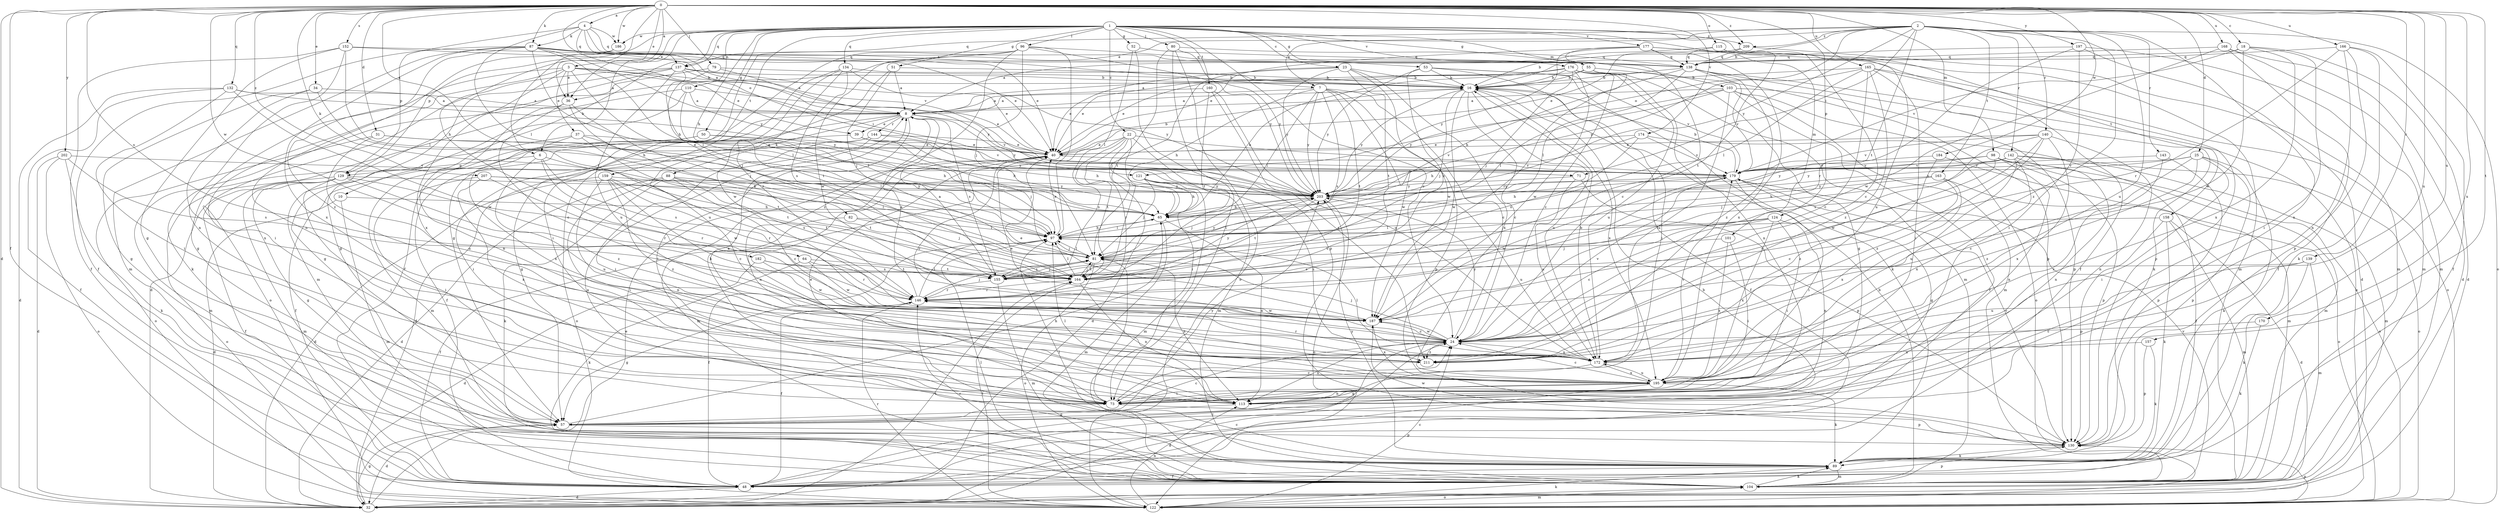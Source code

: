 strict digraph  {
0;
1;
2;
3;
4;
6;
7;
8;
10;
16;
18;
22;
23;
24;
25;
31;
32;
34;
36;
37;
39;
40;
48;
50;
51;
52;
53;
55;
57;
64;
65;
71;
73;
79;
80;
81;
82;
87;
88;
89;
96;
97;
98;
101;
103;
104;
110;
113;
115;
121;
122;
124;
129;
130;
132;
134;
137;
138;
139;
140;
142;
143;
144;
146;
152;
155;
157;
158;
159;
160;
163;
164;
165;
166;
168;
170;
172;
174;
176;
177;
179;
182;
184;
186;
187;
195;
197;
202;
203;
207;
209;
211;
0 -> 3  [label=a];
0 -> 4  [label=a];
0 -> 6  [label=a];
0 -> 18  [label=c];
0 -> 25  [label=d];
0 -> 31  [label=d];
0 -> 32  [label=d];
0 -> 34  [label=e];
0 -> 36  [label=e];
0 -> 48  [label=f];
0 -> 64  [label=h];
0 -> 79  [label=j];
0 -> 82  [label=k];
0 -> 87  [label=k];
0 -> 98  [label=m];
0 -> 115  [label=o];
0 -> 121  [label=o];
0 -> 124  [label=p];
0 -> 132  [label=q];
0 -> 139  [label=r];
0 -> 152  [label=s];
0 -> 155  [label=s];
0 -> 157  [label=t];
0 -> 165  [label=u];
0 -> 166  [label=u];
0 -> 168  [label=u];
0 -> 170  [label=u];
0 -> 172  [label=u];
0 -> 174  [label=v];
0 -> 182  [label=w];
0 -> 184  [label=w];
0 -> 186  [label=w];
0 -> 195  [label=x];
0 -> 197  [label=y];
0 -> 202  [label=y];
0 -> 207  [label=z];
0 -> 209  [label=z];
1 -> 6  [label=a];
1 -> 10  [label=b];
1 -> 22  [label=c];
1 -> 23  [label=c];
1 -> 24  [label=c];
1 -> 36  [label=e];
1 -> 50  [label=g];
1 -> 51  [label=g];
1 -> 52  [label=g];
1 -> 53  [label=g];
1 -> 55  [label=g];
1 -> 65  [label=h];
1 -> 80  [label=j];
1 -> 96  [label=l];
1 -> 101  [label=m];
1 -> 103  [label=m];
1 -> 110  [label=n];
1 -> 129  [label=p];
1 -> 134  [label=q];
1 -> 137  [label=q];
1 -> 158  [label=t];
1 -> 159  [label=t];
1 -> 160  [label=t];
1 -> 176  [label=v];
1 -> 177  [label=v];
1 -> 186  [label=w];
1 -> 209  [label=z];
2 -> 7  [label=a];
2 -> 16  [label=b];
2 -> 36  [label=e];
2 -> 71  [label=i];
2 -> 113  [label=n];
2 -> 121  [label=o];
2 -> 122  [label=o];
2 -> 137  [label=q];
2 -> 140  [label=r];
2 -> 142  [label=r];
2 -> 143  [label=r];
2 -> 163  [label=t];
2 -> 164  [label=t];
2 -> 172  [label=u];
2 -> 203  [label=y];
2 -> 209  [label=z];
2 -> 211  [label=z];
3 -> 16  [label=b];
3 -> 36  [label=e];
3 -> 37  [label=e];
3 -> 39  [label=e];
3 -> 57  [label=g];
3 -> 71  [label=i];
3 -> 73  [label=i];
3 -> 97  [label=l];
3 -> 195  [label=x];
4 -> 7  [label=a];
4 -> 87  [label=k];
4 -> 97  [label=l];
4 -> 129  [label=p];
4 -> 137  [label=q];
4 -> 138  [label=q];
4 -> 179  [label=v];
4 -> 186  [label=w];
6 -> 129  [label=p];
6 -> 155  [label=s];
6 -> 164  [label=t];
6 -> 187  [label=w];
6 -> 211  [label=z];
7 -> 8  [label=a];
7 -> 24  [label=c];
7 -> 65  [label=h];
7 -> 97  [label=l];
7 -> 130  [label=p];
7 -> 155  [label=s];
7 -> 164  [label=t];
7 -> 187  [label=w];
7 -> 203  [label=y];
8 -> 39  [label=e];
8 -> 48  [label=f];
8 -> 57  [label=g];
8 -> 73  [label=i];
8 -> 88  [label=k];
8 -> 144  [label=r];
8 -> 155  [label=s];
8 -> 179  [label=v];
8 -> 203  [label=y];
10 -> 32  [label=d];
10 -> 65  [label=h];
10 -> 104  [label=m];
16 -> 8  [label=a];
16 -> 24  [label=c];
16 -> 48  [label=f];
16 -> 81  [label=j];
16 -> 172  [label=u];
16 -> 187  [label=w];
16 -> 195  [label=x];
16 -> 203  [label=y];
18 -> 32  [label=d];
18 -> 73  [label=i];
18 -> 138  [label=q];
18 -> 179  [label=v];
18 -> 187  [label=w];
18 -> 195  [label=x];
22 -> 32  [label=d];
22 -> 40  [label=e];
22 -> 73  [label=i];
22 -> 104  [label=m];
22 -> 146  [label=r];
22 -> 155  [label=s];
22 -> 164  [label=t];
22 -> 179  [label=v];
23 -> 16  [label=b];
23 -> 40  [label=e];
23 -> 81  [label=j];
23 -> 164  [label=t];
23 -> 187  [label=w];
23 -> 195  [label=x];
23 -> 203  [label=y];
24 -> 40  [label=e];
24 -> 81  [label=j];
24 -> 113  [label=n];
24 -> 172  [label=u];
24 -> 179  [label=v];
24 -> 187  [label=w];
24 -> 203  [label=y];
24 -> 211  [label=z];
25 -> 24  [label=c];
25 -> 73  [label=i];
25 -> 89  [label=k];
25 -> 130  [label=p];
25 -> 179  [label=v];
25 -> 203  [label=y];
25 -> 211  [label=z];
31 -> 40  [label=e];
31 -> 97  [label=l];
31 -> 122  [label=o];
31 -> 172  [label=u];
32 -> 24  [label=c];
32 -> 40  [label=e];
32 -> 57  [label=g];
32 -> 164  [label=t];
34 -> 8  [label=a];
34 -> 57  [label=g];
34 -> 65  [label=h];
34 -> 195  [label=x];
36 -> 24  [label=c];
36 -> 81  [label=j];
36 -> 113  [label=n];
36 -> 164  [label=t];
37 -> 40  [label=e];
37 -> 65  [label=h];
37 -> 104  [label=m];
37 -> 164  [label=t];
37 -> 195  [label=x];
39 -> 40  [label=e];
39 -> 65  [label=h];
39 -> 73  [label=i];
39 -> 81  [label=j];
39 -> 203  [label=y];
40 -> 16  [label=b];
40 -> 24  [label=c];
40 -> 104  [label=m];
40 -> 113  [label=n];
40 -> 179  [label=v];
48 -> 16  [label=b];
48 -> 24  [label=c];
48 -> 32  [label=d];
48 -> 130  [label=p];
50 -> 40  [label=e];
50 -> 48  [label=f];
50 -> 65  [label=h];
50 -> 104  [label=m];
51 -> 8  [label=a];
51 -> 16  [label=b];
51 -> 81  [label=j];
51 -> 172  [label=u];
52 -> 97  [label=l];
52 -> 130  [label=p];
52 -> 138  [label=q];
53 -> 16  [label=b];
53 -> 73  [label=i];
53 -> 89  [label=k];
53 -> 155  [label=s];
53 -> 179  [label=v];
53 -> 203  [label=y];
55 -> 16  [label=b];
55 -> 40  [label=e];
55 -> 57  [label=g];
55 -> 130  [label=p];
55 -> 146  [label=r];
57 -> 24  [label=c];
57 -> 32  [label=d];
57 -> 65  [label=h];
57 -> 130  [label=p];
57 -> 203  [label=y];
64 -> 89  [label=k];
64 -> 146  [label=r];
64 -> 164  [label=t];
64 -> 187  [label=w];
65 -> 97  [label=l];
65 -> 104  [label=m];
65 -> 113  [label=n];
71 -> 130  [label=p];
71 -> 172  [label=u];
71 -> 203  [label=y];
73 -> 24  [label=c];
73 -> 40  [label=e];
73 -> 81  [label=j];
73 -> 130  [label=p];
79 -> 8  [label=a];
79 -> 16  [label=b];
79 -> 81  [label=j];
79 -> 89  [label=k];
80 -> 73  [label=i];
80 -> 122  [label=o];
80 -> 138  [label=q];
80 -> 164  [label=t];
80 -> 203  [label=y];
81 -> 97  [label=l];
81 -> 113  [label=n];
81 -> 122  [label=o];
81 -> 155  [label=s];
81 -> 164  [label=t];
81 -> 203  [label=y];
82 -> 48  [label=f];
82 -> 81  [label=j];
82 -> 97  [label=l];
87 -> 8  [label=a];
87 -> 40  [label=e];
87 -> 48  [label=f];
87 -> 65  [label=h];
87 -> 97  [label=l];
87 -> 104  [label=m];
87 -> 138  [label=q];
87 -> 195  [label=x];
87 -> 203  [label=y];
87 -> 211  [label=z];
88 -> 24  [label=c];
88 -> 32  [label=d];
88 -> 73  [label=i];
88 -> 89  [label=k];
88 -> 155  [label=s];
88 -> 164  [label=t];
88 -> 203  [label=y];
89 -> 8  [label=a];
89 -> 48  [label=f];
89 -> 97  [label=l];
89 -> 104  [label=m];
89 -> 203  [label=y];
96 -> 48  [label=f];
96 -> 57  [label=g];
96 -> 81  [label=j];
96 -> 89  [label=k];
96 -> 138  [label=q];
96 -> 187  [label=w];
96 -> 203  [label=y];
96 -> 211  [label=z];
97 -> 40  [label=e];
97 -> 48  [label=f];
97 -> 65  [label=h];
97 -> 81  [label=j];
98 -> 24  [label=c];
98 -> 48  [label=f];
98 -> 113  [label=n];
98 -> 122  [label=o];
98 -> 130  [label=p];
98 -> 179  [label=v];
98 -> 203  [label=y];
101 -> 73  [label=i];
101 -> 81  [label=j];
101 -> 195  [label=x];
103 -> 8  [label=a];
103 -> 48  [label=f];
103 -> 97  [label=l];
103 -> 104  [label=m];
103 -> 122  [label=o];
103 -> 130  [label=p];
103 -> 172  [label=u];
103 -> 203  [label=y];
104 -> 16  [label=b];
104 -> 89  [label=k];
104 -> 97  [label=l];
104 -> 122  [label=o];
104 -> 146  [label=r];
104 -> 179  [label=v];
110 -> 8  [label=a];
110 -> 40  [label=e];
110 -> 57  [label=g];
110 -> 97  [label=l];
110 -> 122  [label=o];
113 -> 57  [label=g];
113 -> 97  [label=l];
115 -> 8  [label=a];
115 -> 24  [label=c];
115 -> 138  [label=q];
115 -> 164  [label=t];
115 -> 172  [label=u];
121 -> 65  [label=h];
121 -> 81  [label=j];
121 -> 104  [label=m];
121 -> 203  [label=y];
121 -> 211  [label=z];
122 -> 24  [label=c];
122 -> 89  [label=k];
122 -> 104  [label=m];
122 -> 113  [label=n];
122 -> 130  [label=p];
122 -> 146  [label=r];
122 -> 164  [label=t];
124 -> 24  [label=c];
124 -> 73  [label=i];
124 -> 97  [label=l];
124 -> 113  [label=n];
124 -> 155  [label=s];
124 -> 195  [label=x];
129 -> 48  [label=f];
129 -> 57  [label=g];
129 -> 73  [label=i];
129 -> 104  [label=m];
129 -> 122  [label=o];
129 -> 146  [label=r];
129 -> 172  [label=u];
129 -> 203  [label=y];
130 -> 89  [label=k];
130 -> 179  [label=v];
130 -> 187  [label=w];
132 -> 8  [label=a];
132 -> 32  [label=d];
132 -> 48  [label=f];
132 -> 73  [label=i];
132 -> 187  [label=w];
132 -> 203  [label=y];
134 -> 16  [label=b];
134 -> 73  [label=i];
134 -> 146  [label=r];
134 -> 155  [label=s];
134 -> 187  [label=w];
134 -> 203  [label=y];
137 -> 16  [label=b];
137 -> 32  [label=d];
137 -> 40  [label=e];
137 -> 57  [label=g];
137 -> 104  [label=m];
137 -> 164  [label=t];
137 -> 172  [label=u];
137 -> 203  [label=y];
138 -> 16  [label=b];
138 -> 65  [label=h];
138 -> 89  [label=k];
138 -> 97  [label=l];
138 -> 122  [label=o];
138 -> 179  [label=v];
138 -> 211  [label=z];
139 -> 89  [label=k];
139 -> 104  [label=m];
139 -> 155  [label=s];
139 -> 172  [label=u];
140 -> 40  [label=e];
140 -> 113  [label=n];
140 -> 155  [label=s];
140 -> 179  [label=v];
140 -> 187  [label=w];
140 -> 195  [label=x];
140 -> 211  [label=z];
142 -> 81  [label=j];
142 -> 104  [label=m];
142 -> 113  [label=n];
142 -> 122  [label=o];
142 -> 172  [label=u];
142 -> 179  [label=v];
142 -> 195  [label=x];
142 -> 203  [label=y];
143 -> 130  [label=p];
143 -> 179  [label=v];
143 -> 195  [label=x];
144 -> 32  [label=d];
144 -> 40  [label=e];
144 -> 73  [label=i];
144 -> 122  [label=o];
144 -> 179  [label=v];
146 -> 8  [label=a];
146 -> 48  [label=f];
146 -> 57  [label=g];
146 -> 81  [label=j];
146 -> 97  [label=l];
146 -> 187  [label=w];
152 -> 40  [label=e];
152 -> 48  [label=f];
152 -> 57  [label=g];
152 -> 97  [label=l];
152 -> 113  [label=n];
152 -> 138  [label=q];
155 -> 8  [label=a];
155 -> 81  [label=j];
155 -> 104  [label=m];
155 -> 146  [label=r];
157 -> 89  [label=k];
157 -> 130  [label=p];
157 -> 172  [label=u];
158 -> 32  [label=d];
158 -> 89  [label=k];
158 -> 97  [label=l];
158 -> 104  [label=m];
158 -> 130  [label=p];
159 -> 24  [label=c];
159 -> 32  [label=d];
159 -> 113  [label=n];
159 -> 146  [label=r];
159 -> 164  [label=t];
159 -> 203  [label=y];
159 -> 211  [label=z];
160 -> 8  [label=a];
160 -> 164  [label=t];
160 -> 172  [label=u];
160 -> 211  [label=z];
163 -> 24  [label=c];
163 -> 65  [label=h];
163 -> 122  [label=o];
163 -> 195  [label=x];
163 -> 203  [label=y];
164 -> 81  [label=j];
164 -> 97  [label=l];
164 -> 113  [label=n];
164 -> 146  [label=r];
164 -> 203  [label=y];
165 -> 16  [label=b];
165 -> 24  [label=c];
165 -> 73  [label=i];
165 -> 97  [label=l];
165 -> 122  [label=o];
165 -> 130  [label=p];
165 -> 203  [label=y];
165 -> 211  [label=z];
166 -> 48  [label=f];
166 -> 89  [label=k];
166 -> 113  [label=n];
166 -> 130  [label=p];
166 -> 138  [label=q];
166 -> 146  [label=r];
168 -> 32  [label=d];
168 -> 48  [label=f];
168 -> 104  [label=m];
168 -> 138  [label=q];
168 -> 187  [label=w];
170 -> 24  [label=c];
170 -> 89  [label=k];
172 -> 16  [label=b];
172 -> 57  [label=g];
172 -> 97  [label=l];
172 -> 146  [label=r];
172 -> 195  [label=x];
174 -> 40  [label=e];
174 -> 65  [label=h];
174 -> 104  [label=m];
174 -> 155  [label=s];
174 -> 179  [label=v];
176 -> 8  [label=a];
176 -> 16  [label=b];
176 -> 24  [label=c];
176 -> 40  [label=e];
176 -> 65  [label=h];
176 -> 81  [label=j];
176 -> 104  [label=m];
176 -> 113  [label=n];
176 -> 172  [label=u];
176 -> 187  [label=w];
177 -> 24  [label=c];
177 -> 40  [label=e];
177 -> 48  [label=f];
177 -> 104  [label=m];
177 -> 138  [label=q];
177 -> 195  [label=x];
177 -> 203  [label=y];
179 -> 16  [label=b];
179 -> 57  [label=g];
179 -> 65  [label=h];
179 -> 73  [label=i];
179 -> 187  [label=w];
179 -> 203  [label=y];
182 -> 32  [label=d];
182 -> 155  [label=s];
182 -> 164  [label=t];
182 -> 187  [label=w];
184 -> 104  [label=m];
184 -> 179  [label=v];
184 -> 211  [label=z];
186 -> 113  [label=n];
186 -> 164  [label=t];
187 -> 24  [label=c];
187 -> 40  [label=e];
187 -> 195  [label=x];
195 -> 8  [label=a];
195 -> 24  [label=c];
195 -> 32  [label=d];
195 -> 73  [label=i];
195 -> 89  [label=k];
195 -> 113  [label=n];
195 -> 172  [label=u];
195 -> 179  [label=v];
197 -> 32  [label=d];
197 -> 73  [label=i];
197 -> 104  [label=m];
197 -> 138  [label=q];
197 -> 146  [label=r];
202 -> 32  [label=d];
202 -> 89  [label=k];
202 -> 122  [label=o];
202 -> 155  [label=s];
202 -> 179  [label=v];
203 -> 65  [label=h];
203 -> 81  [label=j];
203 -> 122  [label=o];
203 -> 164  [label=t];
203 -> 172  [label=u];
207 -> 73  [label=i];
207 -> 97  [label=l];
207 -> 146  [label=r];
207 -> 195  [label=x];
207 -> 203  [label=y];
209 -> 16  [label=b];
209 -> 40  [label=e];
209 -> 104  [label=m];
209 -> 138  [label=q];
}
